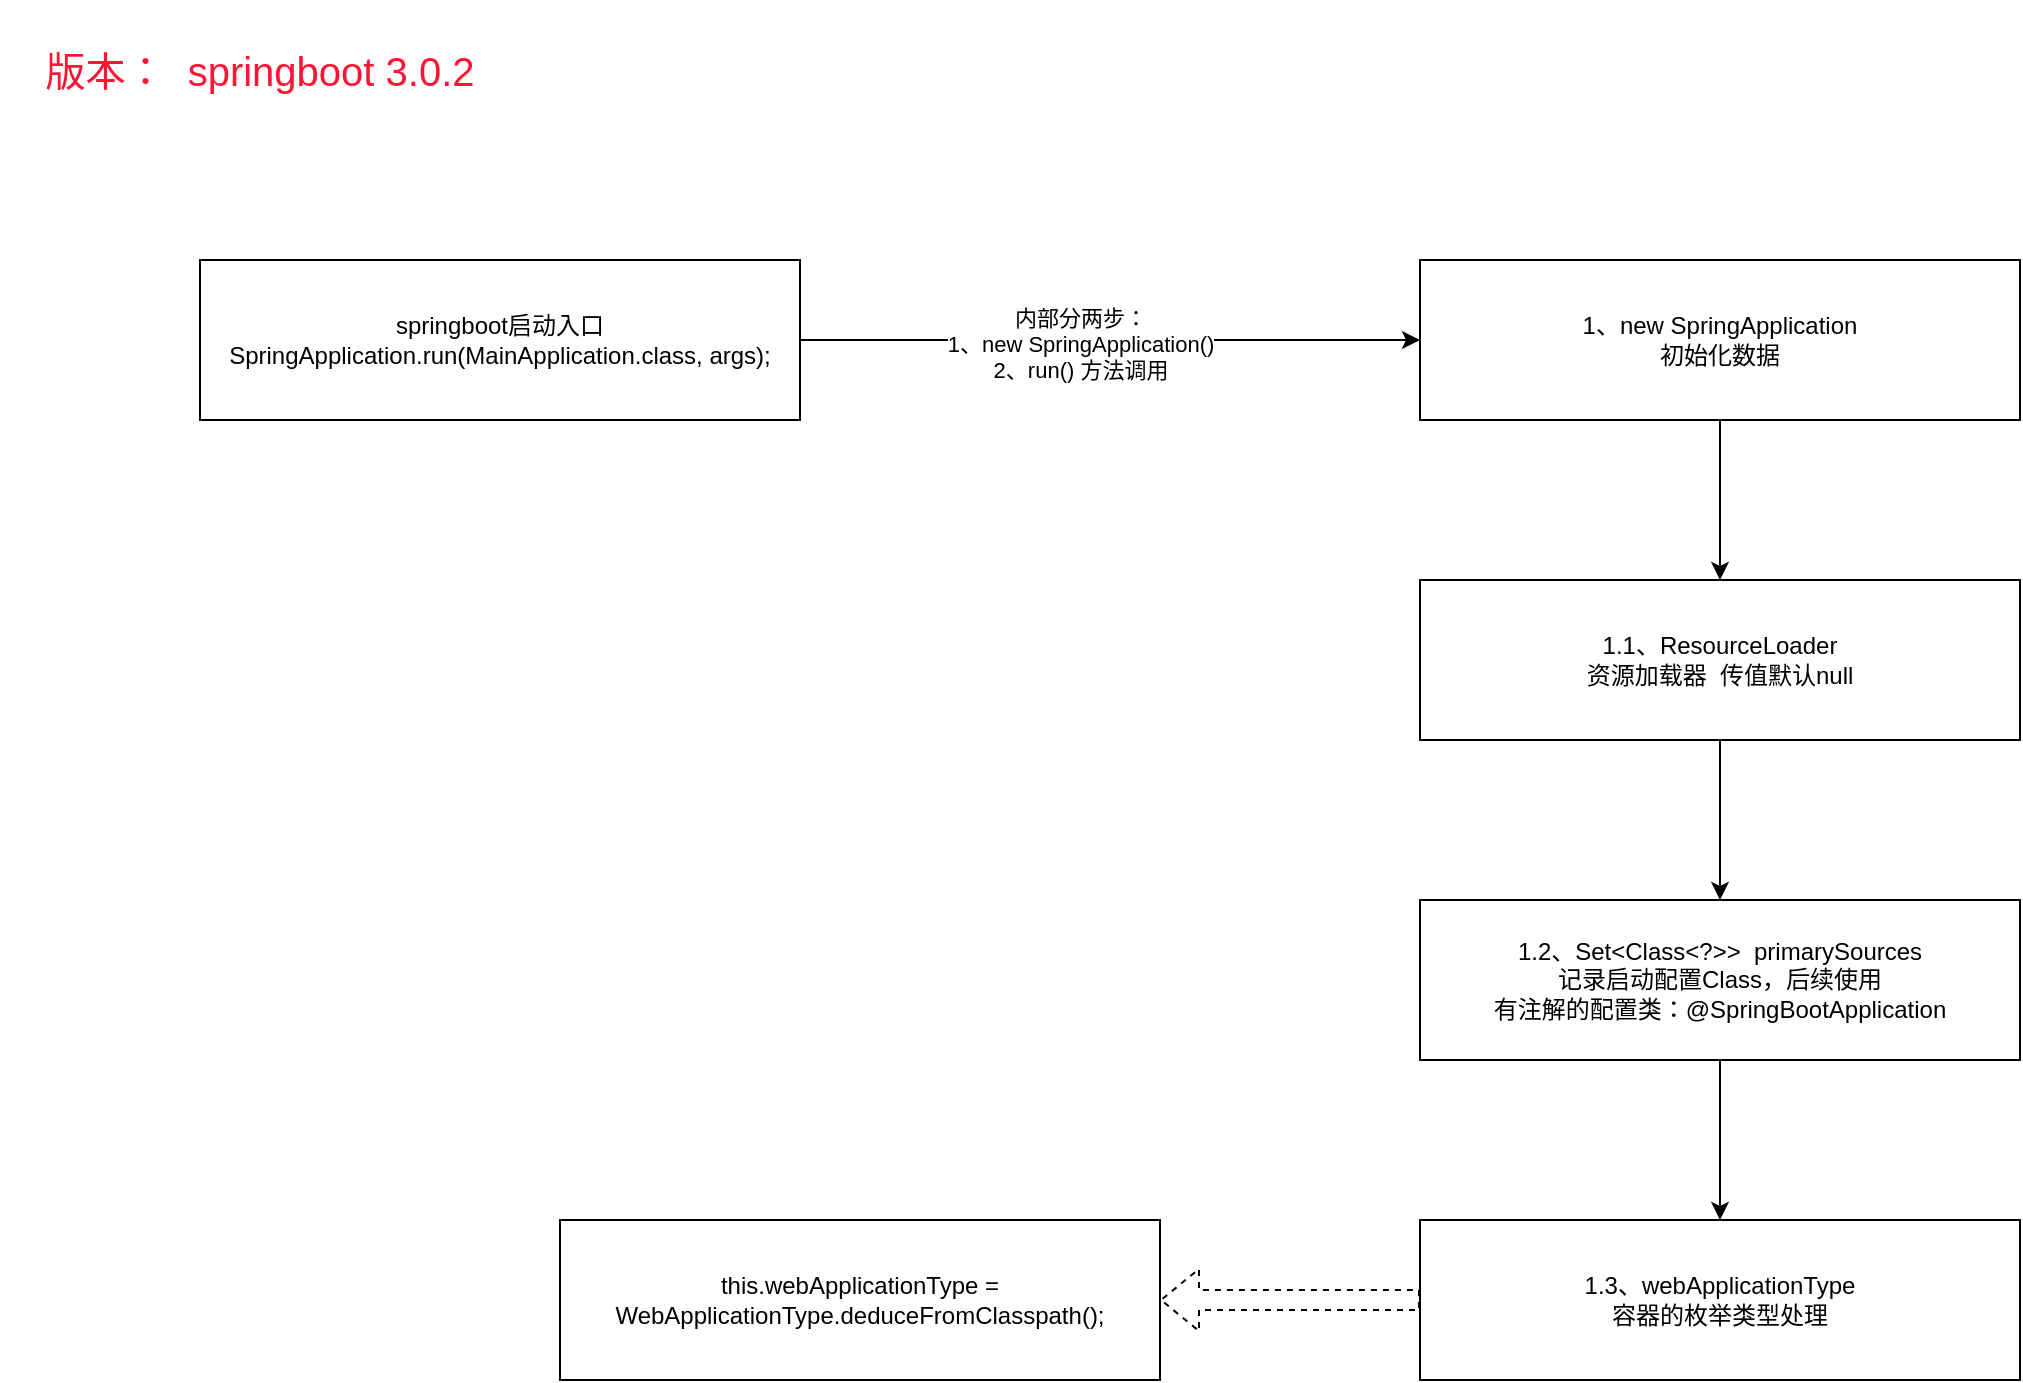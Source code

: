 <mxfile version="24.7.1" type="github">
  <diagram name="第 1 页" id="V4Ak-N3mkKXYkzaVka8B">
    <mxGraphModel dx="1166" dy="651" grid="1" gridSize="10" guides="1" tooltips="1" connect="1" arrows="1" fold="1" page="1" pageScale="1" pageWidth="827" pageHeight="1169" math="0" shadow="0">
      <root>
        <mxCell id="0" />
        <mxCell id="1" parent="0" />
        <mxCell id="5lzMWwLud2EmKNjs77PM-1" value="版本：&amp;nbsp; springboot 3.0.2" style="text;html=1;align=center;verticalAlign=middle;whiteSpace=wrap;rounded=0;fontSize=20;fontColor=#FF1434;" vertex="1" parent="1">
          <mxGeometry x="20" y="30" width="260" height="70" as="geometry" />
        </mxCell>
        <mxCell id="5lzMWwLud2EmKNjs77PM-5" style="edgeStyle=orthogonalEdgeStyle;rounded=0;orthogonalLoop=1;jettySize=auto;html=1;exitX=1;exitY=0.5;exitDx=0;exitDy=0;" edge="1" parent="1" source="5lzMWwLud2EmKNjs77PM-2" target="5lzMWwLud2EmKNjs77PM-4">
          <mxGeometry relative="1" as="geometry" />
        </mxCell>
        <mxCell id="5lzMWwLud2EmKNjs77PM-7" value="内部分两步：&lt;div&gt;1、new SpringApplication()&lt;/div&gt;&lt;div&gt;2、run() 方法调用&lt;/div&gt;" style="edgeLabel;html=1;align=center;verticalAlign=middle;resizable=0;points=[];" vertex="1" connectable="0" parent="5lzMWwLud2EmKNjs77PM-5">
          <mxGeometry x="-0.2" y="-2" relative="1" as="geometry">
            <mxPoint x="16" as="offset" />
          </mxGeometry>
        </mxCell>
        <mxCell id="5lzMWwLud2EmKNjs77PM-2" value="&lt;div&gt;springboot启动入口&lt;/div&gt;SpringApplication.run(MainApplication.class, args);" style="whiteSpace=wrap;html=1;" vertex="1" parent="1">
          <mxGeometry x="120" y="160" width="300" height="80" as="geometry" />
        </mxCell>
        <mxCell id="5lzMWwLud2EmKNjs77PM-8" style="edgeStyle=orthogonalEdgeStyle;rounded=0;orthogonalLoop=1;jettySize=auto;html=1;" edge="1" parent="1" source="5lzMWwLud2EmKNjs77PM-4" target="5lzMWwLud2EmKNjs77PM-9">
          <mxGeometry relative="1" as="geometry">
            <mxPoint x="880" y="360" as="targetPoint" />
          </mxGeometry>
        </mxCell>
        <mxCell id="5lzMWwLud2EmKNjs77PM-4" value="1、new SpringApplication&lt;div&gt;&lt;/div&gt;&lt;div&gt;初始化数据&lt;/div&gt;" style="whiteSpace=wrap;html=1;" vertex="1" parent="1">
          <mxGeometry x="730" y="160" width="300" height="80" as="geometry" />
        </mxCell>
        <mxCell id="5lzMWwLud2EmKNjs77PM-11" style="edgeStyle=orthogonalEdgeStyle;rounded=0;orthogonalLoop=1;jettySize=auto;html=1;" edge="1" parent="1" source="5lzMWwLud2EmKNjs77PM-9" target="5lzMWwLud2EmKNjs77PM-10">
          <mxGeometry relative="1" as="geometry" />
        </mxCell>
        <mxCell id="5lzMWwLud2EmKNjs77PM-9" value="1.1、ResourceLoader&lt;div&gt;资源加载器&amp;nbsp; 传值默认null&lt;/div&gt;" style="whiteSpace=wrap;html=1;" vertex="1" parent="1">
          <mxGeometry x="730" y="320" width="300" height="80" as="geometry" />
        </mxCell>
        <mxCell id="5lzMWwLud2EmKNjs77PM-13" style="edgeStyle=orthogonalEdgeStyle;rounded=0;orthogonalLoop=1;jettySize=auto;html=1;exitX=0.5;exitY=1;exitDx=0;exitDy=0;entryX=0.5;entryY=0;entryDx=0;entryDy=0;" edge="1" parent="1" source="5lzMWwLud2EmKNjs77PM-10" target="5lzMWwLud2EmKNjs77PM-12">
          <mxGeometry relative="1" as="geometry" />
        </mxCell>
        <mxCell id="5lzMWwLud2EmKNjs77PM-10" value="1.2、Set&amp;lt;Class&amp;lt;?&amp;gt;&amp;gt;&amp;nbsp; primarySources&lt;div&gt;记录启动配置Class，后续使用&lt;/div&gt;&lt;div&gt;有注解的配置类：@SpringBootApplication&lt;br&gt;&lt;/div&gt;" style="whiteSpace=wrap;html=1;" vertex="1" parent="1">
          <mxGeometry x="730" y="480" width="300" height="80" as="geometry" />
        </mxCell>
        <mxCell id="5lzMWwLud2EmKNjs77PM-16" style="edgeStyle=orthogonalEdgeStyle;rounded=0;orthogonalLoop=1;jettySize=auto;html=1;exitX=0;exitY=0.5;exitDx=0;exitDy=0;shape=flexArrow;dashed=1;" edge="1" parent="1" source="5lzMWwLud2EmKNjs77PM-12" target="5lzMWwLud2EmKNjs77PM-15">
          <mxGeometry relative="1" as="geometry" />
        </mxCell>
        <mxCell id="5lzMWwLud2EmKNjs77PM-12" value="&lt;div&gt;1.3、webApplicationType&lt;/div&gt;&lt;div&gt;容器的枚举类型处理&lt;/div&gt;" style="whiteSpace=wrap;html=1;" vertex="1" parent="1">
          <mxGeometry x="730" y="640" width="300" height="80" as="geometry" />
        </mxCell>
        <mxCell id="5lzMWwLud2EmKNjs77PM-15" value="this.webApplicationType = WebApplicationType.deduceFromClasspath();" style="whiteSpace=wrap;html=1;" vertex="1" parent="1">
          <mxGeometry x="300" y="640" width="300" height="80" as="geometry" />
        </mxCell>
      </root>
    </mxGraphModel>
  </diagram>
</mxfile>
